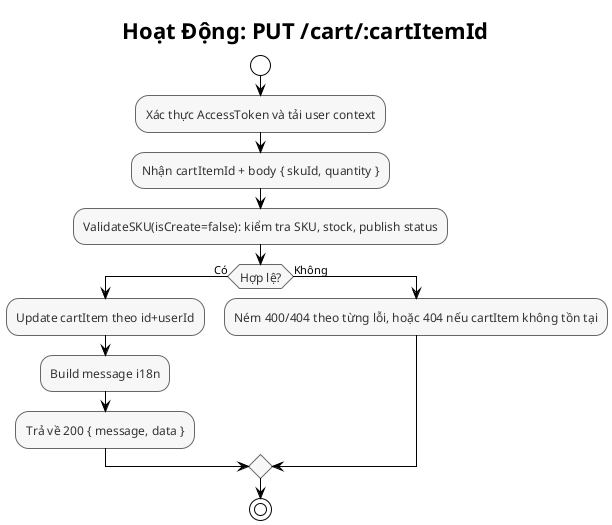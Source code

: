 @startuml Cart - Update Cart Item Activity
!theme plain
skinparam backgroundColor #FFFFFF
skinparam activityFontSize 12
skinparam activityFontColor #333333
skinparam activityBorderColor #666666
skinparam activityBackgroundColor #F7F7F7

title Hoạt Động: PUT /cart/:cartItemId

start
:Xác thực AccessToken và tải user context;
:Nhận cartItemId + body { skuId, quantity };
:ValidateSKU(isCreate=false): kiểm tra SKU, stock, publish status;
if (Hợp lệ?) then (Có)
  :Update cartItem theo id+userId;
  :Build message i18n;
  :Trả về 200 { message, data };
else (Không)
  :Ném 400/404 theo từng lỗi, hoặc 404 nếu cartItem không tồn tại;
endif
stop

@enduml


